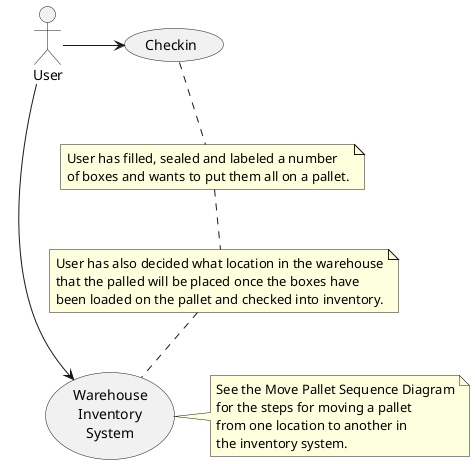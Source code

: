 @startuml
(Warehouse\nInventory\nSystem) as (Use)

User -> (Checkin)
User --> (Use)

note right of (Use)
See the Move Pallet Sequence Diagram
for the steps for moving a pallet
from one location to another in
the inventory system.
end note

note as N2
User has filled, sealed and labeled a number
of boxes and wants to put them all on a pallet.
end note
(Checkin) .. N2

note as N3
User has also decided what location in the warehouse
that the palled will be placed once the boxes have
been loaded on the pallet and checked into inventory.
end note
N2 .. N3

N3 ..(Use)
@enduml
